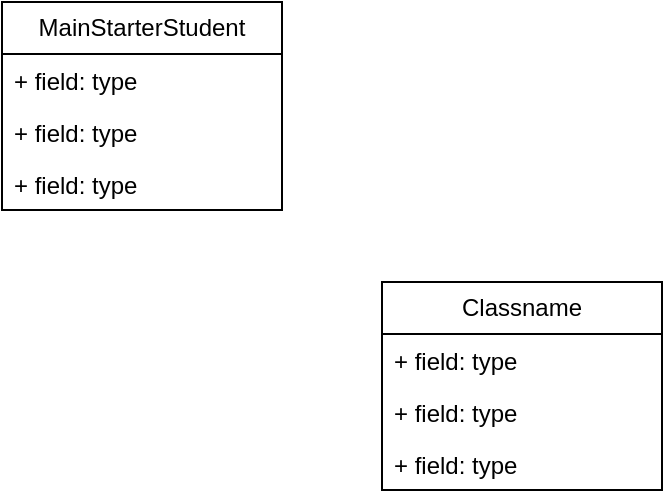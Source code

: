 <mxfile version="28.2.8">
  <diagram id="C5RBs43oDa-KdzZeNtuy" name="Page-1">
    <mxGraphModel dx="2253" dy="829" grid="1" gridSize="10" guides="1" tooltips="1" connect="1" arrows="1" fold="1" page="1" pageScale="1" pageWidth="827" pageHeight="1169" math="0" shadow="0">
      <root>
        <mxCell id="WIyWlLk6GJQsqaUBKTNV-0" />
        <mxCell id="WIyWlLk6GJQsqaUBKTNV-1" parent="WIyWlLk6GJQsqaUBKTNV-0" />
        <mxCell id="F0JXjZwcYwnBpoJlxYv4-0" value="MainStarterStudent" style="swimlane;fontStyle=0;childLayout=stackLayout;horizontal=1;startSize=26;fillColor=none;horizontalStack=0;resizeParent=1;resizeParentMax=0;resizeLast=0;collapsible=1;marginBottom=0;whiteSpace=wrap;html=1;" vertex="1" parent="WIyWlLk6GJQsqaUBKTNV-1">
          <mxGeometry x="-170" y="80" width="140" height="104" as="geometry" />
        </mxCell>
        <mxCell id="F0JXjZwcYwnBpoJlxYv4-1" value="+ field: type" style="text;strokeColor=none;fillColor=none;align=left;verticalAlign=top;spacingLeft=4;spacingRight=4;overflow=hidden;rotatable=0;points=[[0,0.5],[1,0.5]];portConstraint=eastwest;whiteSpace=wrap;html=1;" vertex="1" parent="F0JXjZwcYwnBpoJlxYv4-0">
          <mxGeometry y="26" width="140" height="26" as="geometry" />
        </mxCell>
        <mxCell id="F0JXjZwcYwnBpoJlxYv4-2" value="+ field: type" style="text;strokeColor=none;fillColor=none;align=left;verticalAlign=top;spacingLeft=4;spacingRight=4;overflow=hidden;rotatable=0;points=[[0,0.5],[1,0.5]];portConstraint=eastwest;whiteSpace=wrap;html=1;" vertex="1" parent="F0JXjZwcYwnBpoJlxYv4-0">
          <mxGeometry y="52" width="140" height="26" as="geometry" />
        </mxCell>
        <mxCell id="F0JXjZwcYwnBpoJlxYv4-3" value="+ field: type" style="text;strokeColor=none;fillColor=none;align=left;verticalAlign=top;spacingLeft=4;spacingRight=4;overflow=hidden;rotatable=0;points=[[0,0.5],[1,0.5]];portConstraint=eastwest;whiteSpace=wrap;html=1;" vertex="1" parent="F0JXjZwcYwnBpoJlxYv4-0">
          <mxGeometry y="78" width="140" height="26" as="geometry" />
        </mxCell>
        <mxCell id="F0JXjZwcYwnBpoJlxYv4-5" value="Classname" style="swimlane;fontStyle=0;childLayout=stackLayout;horizontal=1;startSize=26;fillColor=none;horizontalStack=0;resizeParent=1;resizeParentMax=0;resizeLast=0;collapsible=1;marginBottom=0;whiteSpace=wrap;html=1;" vertex="1" parent="WIyWlLk6GJQsqaUBKTNV-1">
          <mxGeometry x="20" y="220" width="140" height="104" as="geometry" />
        </mxCell>
        <mxCell id="F0JXjZwcYwnBpoJlxYv4-6" value="+ field: type" style="text;strokeColor=none;fillColor=none;align=left;verticalAlign=top;spacingLeft=4;spacingRight=4;overflow=hidden;rotatable=0;points=[[0,0.5],[1,0.5]];portConstraint=eastwest;whiteSpace=wrap;html=1;" vertex="1" parent="F0JXjZwcYwnBpoJlxYv4-5">
          <mxGeometry y="26" width="140" height="26" as="geometry" />
        </mxCell>
        <mxCell id="F0JXjZwcYwnBpoJlxYv4-7" value="+ field: type" style="text;strokeColor=none;fillColor=none;align=left;verticalAlign=top;spacingLeft=4;spacingRight=4;overflow=hidden;rotatable=0;points=[[0,0.5],[1,0.5]];portConstraint=eastwest;whiteSpace=wrap;html=1;" vertex="1" parent="F0JXjZwcYwnBpoJlxYv4-5">
          <mxGeometry y="52" width="140" height="26" as="geometry" />
        </mxCell>
        <mxCell id="F0JXjZwcYwnBpoJlxYv4-8" value="+ field: type" style="text;strokeColor=none;fillColor=none;align=left;verticalAlign=top;spacingLeft=4;spacingRight=4;overflow=hidden;rotatable=0;points=[[0,0.5],[1,0.5]];portConstraint=eastwest;whiteSpace=wrap;html=1;" vertex="1" parent="F0JXjZwcYwnBpoJlxYv4-5">
          <mxGeometry y="78" width="140" height="26" as="geometry" />
        </mxCell>
      </root>
    </mxGraphModel>
  </diagram>
</mxfile>

